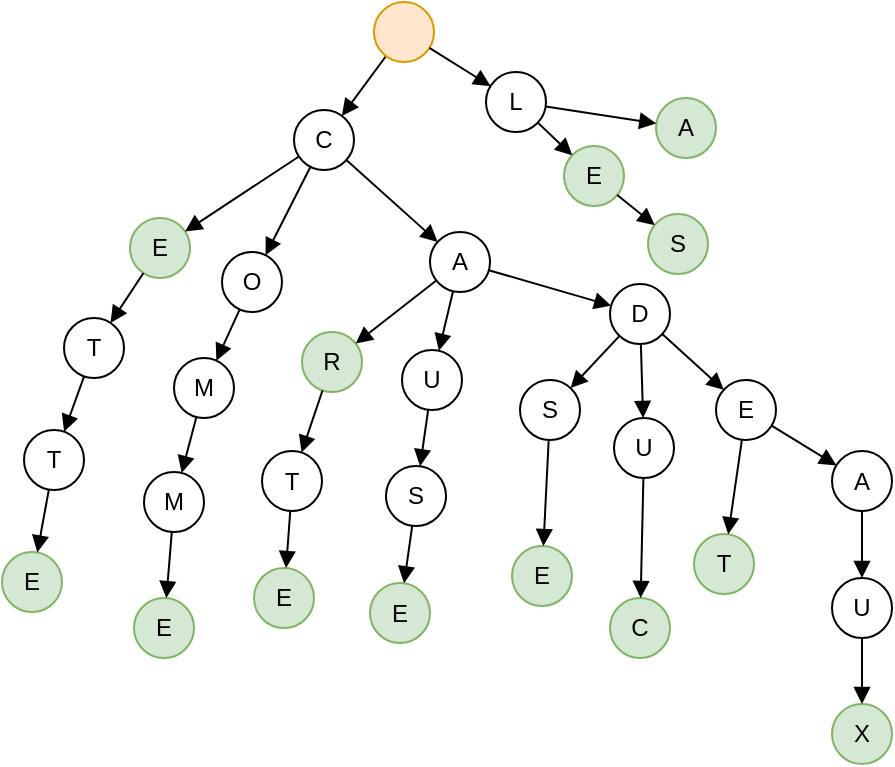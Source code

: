 <mxfile version="22.1.16" type="device">
  <diagram name="Page-1" id="bF4dPPyDbQ2TE73vLMhs">
    <mxGraphModel dx="1418" dy="940" grid="1" gridSize="10" guides="1" tooltips="1" connect="1" arrows="1" fold="1" page="1" pageScale="1" pageWidth="500" pageHeight="400" math="0" shadow="0">
      <root>
        <mxCell id="0" />
        <mxCell id="1" parent="0" />
        <mxCell id="xYSWZGd0gz0DvYh_ufvP-20" value="" style="endArrow=block;html=1;rounded=0;endFill=1;" parent="1" source="xYSWZGd0gz0DvYh_ufvP-34" target="xYSWZGd0gz0DvYh_ufvP-35" edge="1">
          <mxGeometry width="50" height="50" relative="1" as="geometry">
            <mxPoint x="182.118" y="49.307" as="sourcePoint" />
            <mxPoint x="163.806" y="71.63" as="targetPoint" />
          </mxGeometry>
        </mxCell>
        <mxCell id="xYSWZGd0gz0DvYh_ufvP-34" value="" style="ellipse;whiteSpace=wrap;html=1;aspect=fixed;fillColor=#ffe6cc;strokeColor=#d79b00;" parent="1" vertex="1">
          <mxGeometry x="194" y="8" width="30" height="30" as="geometry" />
        </mxCell>
        <mxCell id="xYSWZGd0gz0DvYh_ufvP-35" value="C" style="ellipse;whiteSpace=wrap;html=1;aspect=fixed;" parent="1" vertex="1">
          <mxGeometry x="154" y="62" width="30" height="30" as="geometry" />
        </mxCell>
        <mxCell id="xYSWZGd0gz0DvYh_ufvP-36" value="E" style="ellipse;whiteSpace=wrap;html=1;aspect=fixed;fillColor=#d5e8d4;strokeColor=#82b366;" parent="1" vertex="1">
          <mxGeometry x="72" y="116" width="30" height="30" as="geometry" />
        </mxCell>
        <mxCell id="xYSWZGd0gz0DvYh_ufvP-37" value="O" style="ellipse;whiteSpace=wrap;html=1;aspect=fixed;" parent="1" vertex="1">
          <mxGeometry x="118" y="133" width="30" height="30" as="geometry" />
        </mxCell>
        <mxCell id="xYSWZGd0gz0DvYh_ufvP-38" value="A" style="ellipse;whiteSpace=wrap;html=1;aspect=fixed;" parent="1" vertex="1">
          <mxGeometry x="222" y="123" width="30" height="30" as="geometry" />
        </mxCell>
        <mxCell id="xYSWZGd0gz0DvYh_ufvP-39" value="E" style="ellipse;whiteSpace=wrap;html=1;aspect=fixed;fillColor=#d5e8d4;strokeColor=#82b366;" parent="1" vertex="1">
          <mxGeometry x="8" y="283" width="30" height="30" as="geometry" />
        </mxCell>
        <mxCell id="xYSWZGd0gz0DvYh_ufvP-40" value="T" style="ellipse;whiteSpace=wrap;html=1;aspect=fixed;" parent="1" vertex="1">
          <mxGeometry x="39" y="166" width="30" height="30" as="geometry" />
        </mxCell>
        <mxCell id="xYSWZGd0gz0DvYh_ufvP-41" value="T" style="ellipse;whiteSpace=wrap;html=1;aspect=fixed;" parent="1" vertex="1">
          <mxGeometry x="19" y="222" width="30" height="30" as="geometry" />
        </mxCell>
        <mxCell id="xYSWZGd0gz0DvYh_ufvP-42" value="" style="endArrow=block;html=1;rounded=0;endFill=1;" parent="1" source="xYSWZGd0gz0DvYh_ufvP-35" target="xYSWZGd0gz0DvYh_ufvP-36" edge="1">
          <mxGeometry width="50" height="50" relative="1" as="geometry">
            <mxPoint x="209" y="51" as="sourcePoint" />
            <mxPoint x="173.806" y="81.63" as="targetPoint" />
          </mxGeometry>
        </mxCell>
        <mxCell id="xYSWZGd0gz0DvYh_ufvP-43" value="" style="endArrow=block;html=1;rounded=0;endFill=1;" parent="1" source="xYSWZGd0gz0DvYh_ufvP-36" target="xYSWZGd0gz0DvYh_ufvP-40" edge="1">
          <mxGeometry width="50" height="50" relative="1" as="geometry">
            <mxPoint x="219" y="61" as="sourcePoint" />
            <mxPoint x="183.806" y="91.63" as="targetPoint" />
          </mxGeometry>
        </mxCell>
        <mxCell id="xYSWZGd0gz0DvYh_ufvP-44" value="" style="endArrow=block;html=1;rounded=0;endFill=1;" parent="1" source="xYSWZGd0gz0DvYh_ufvP-40" target="xYSWZGd0gz0DvYh_ufvP-41" edge="1">
          <mxGeometry width="50" height="50" relative="1" as="geometry">
            <mxPoint x="229" y="71" as="sourcePoint" />
            <mxPoint x="193.806" y="101.63" as="targetPoint" />
          </mxGeometry>
        </mxCell>
        <mxCell id="xYSWZGd0gz0DvYh_ufvP-45" value="" style="endArrow=block;html=1;rounded=0;endFill=1;" parent="1" source="xYSWZGd0gz0DvYh_ufvP-41" target="xYSWZGd0gz0DvYh_ufvP-39" edge="1">
          <mxGeometry width="50" height="50" relative="1" as="geometry">
            <mxPoint x="239" y="81" as="sourcePoint" />
            <mxPoint x="203.806" y="111.63" as="targetPoint" />
          </mxGeometry>
        </mxCell>
        <mxCell id="xYSWZGd0gz0DvYh_ufvP-46" value="E" style="ellipse;whiteSpace=wrap;html=1;aspect=fixed;fillColor=#d5e8d4;strokeColor=#82b366;" parent="1" vertex="1">
          <mxGeometry x="74" y="306" width="30" height="30" as="geometry" />
        </mxCell>
        <mxCell id="xYSWZGd0gz0DvYh_ufvP-47" value="M" style="ellipse;whiteSpace=wrap;html=1;aspect=fixed;" parent="1" vertex="1">
          <mxGeometry x="94" y="186" width="30" height="30" as="geometry" />
        </mxCell>
        <mxCell id="xYSWZGd0gz0DvYh_ufvP-48" value="M" style="ellipse;whiteSpace=wrap;html=1;aspect=fixed;" parent="1" vertex="1">
          <mxGeometry x="79" y="243" width="30" height="30" as="geometry" />
        </mxCell>
        <mxCell id="xYSWZGd0gz0DvYh_ufvP-49" value="" style="endArrow=block;html=1;rounded=0;endFill=1;" parent="1" source="xYSWZGd0gz0DvYh_ufvP-37" target="xYSWZGd0gz0DvYh_ufvP-47" edge="1">
          <mxGeometry width="50" height="50" relative="1" as="geometry">
            <mxPoint x="190.5" y="143" as="sourcePoint" />
            <mxPoint x="279.306" y="75.63" as="targetPoint" />
          </mxGeometry>
        </mxCell>
        <mxCell id="xYSWZGd0gz0DvYh_ufvP-50" value="" style="endArrow=block;html=1;rounded=0;endFill=1;" parent="1" source="xYSWZGd0gz0DvYh_ufvP-47" target="xYSWZGd0gz0DvYh_ufvP-48" edge="1">
          <mxGeometry width="50" height="50" relative="1" as="geometry">
            <mxPoint x="324.5" y="55" as="sourcePoint" />
            <mxPoint x="289.306" y="85.63" as="targetPoint" />
          </mxGeometry>
        </mxCell>
        <mxCell id="xYSWZGd0gz0DvYh_ufvP-51" value="" style="endArrow=block;html=1;rounded=0;endFill=1;" parent="1" source="xYSWZGd0gz0DvYh_ufvP-48" target="xYSWZGd0gz0DvYh_ufvP-46" edge="1">
          <mxGeometry width="50" height="50" relative="1" as="geometry">
            <mxPoint x="334.5" y="65" as="sourcePoint" />
            <mxPoint x="299.306" y="95.63" as="targetPoint" />
          </mxGeometry>
        </mxCell>
        <mxCell id="xYSWZGd0gz0DvYh_ufvP-52" value="" style="endArrow=block;html=1;rounded=0;endFill=1;" parent="1" source="xYSWZGd0gz0DvYh_ufvP-35" target="xYSWZGd0gz0DvYh_ufvP-37" edge="1">
          <mxGeometry width="50" height="50" relative="1" as="geometry">
            <mxPoint x="211" y="53" as="sourcePoint" />
            <mxPoint x="173" y="97" as="targetPoint" />
          </mxGeometry>
        </mxCell>
        <mxCell id="xYSWZGd0gz0DvYh_ufvP-53" value="E" style="ellipse;whiteSpace=wrap;html=1;aspect=fixed;fillColor=#d5e8d4;strokeColor=#82b366;" parent="1" vertex="1">
          <mxGeometry x="134" y="291" width="30" height="30" as="geometry" />
        </mxCell>
        <mxCell id="xYSWZGd0gz0DvYh_ufvP-54" value="R" style="ellipse;whiteSpace=wrap;html=1;aspect=fixed;fillColor=#d5e8d4;strokeColor=#82b366;" parent="1" vertex="1">
          <mxGeometry x="158" y="173" width="30" height="30" as="geometry" />
        </mxCell>
        <mxCell id="xYSWZGd0gz0DvYh_ufvP-55" value="T" style="ellipse;whiteSpace=wrap;html=1;aspect=fixed;" parent="1" vertex="1">
          <mxGeometry x="138" y="232.5" width="30" height="30" as="geometry" />
        </mxCell>
        <mxCell id="xYSWZGd0gz0DvYh_ufvP-56" value="" style="endArrow=block;html=1;rounded=0;endFill=1;" parent="1" source="xYSWZGd0gz0DvYh_ufvP-38" target="xYSWZGd0gz0DvYh_ufvP-54" edge="1">
          <mxGeometry width="50" height="50" relative="1" as="geometry">
            <mxPoint x="198" y="186" as="sourcePoint" />
            <mxPoint x="329.306" y="83.63" as="targetPoint" />
          </mxGeometry>
        </mxCell>
        <mxCell id="xYSWZGd0gz0DvYh_ufvP-57" value="" style="endArrow=block;html=1;rounded=0;endFill=1;" parent="1" source="xYSWZGd0gz0DvYh_ufvP-54" target="xYSWZGd0gz0DvYh_ufvP-55" edge="1">
          <mxGeometry width="50" height="50" relative="1" as="geometry">
            <mxPoint x="374.5" y="63" as="sourcePoint" />
            <mxPoint x="339.306" y="93.63" as="targetPoint" />
          </mxGeometry>
        </mxCell>
        <mxCell id="xYSWZGd0gz0DvYh_ufvP-58" value="" style="endArrow=block;html=1;rounded=0;endFill=1;" parent="1" source="xYSWZGd0gz0DvYh_ufvP-55" target="xYSWZGd0gz0DvYh_ufvP-53" edge="1">
          <mxGeometry width="50" height="50" relative="1" as="geometry">
            <mxPoint x="384.5" y="73" as="sourcePoint" />
            <mxPoint x="349.306" y="103.63" as="targetPoint" />
          </mxGeometry>
        </mxCell>
        <mxCell id="xYSWZGd0gz0DvYh_ufvP-65" value="" style="endArrow=block;html=1;rounded=0;endFill=1;" parent="1" source="xYSWZGd0gz0DvYh_ufvP-35" target="xYSWZGd0gz0DvYh_ufvP-38" edge="1">
          <mxGeometry width="50" height="50" relative="1" as="geometry">
            <mxPoint x="161" y="132" as="sourcePoint" />
            <mxPoint x="163" y="149" as="targetPoint" />
          </mxGeometry>
        </mxCell>
        <mxCell id="xYSWZGd0gz0DvYh_ufvP-66" value="E" style="ellipse;whiteSpace=wrap;html=1;aspect=fixed;fillColor=#d5e8d4;strokeColor=#82b366;" parent="1" vertex="1">
          <mxGeometry x="192" y="298.5" width="30" height="30" as="geometry" />
        </mxCell>
        <mxCell id="xYSWZGd0gz0DvYh_ufvP-67" value="U" style="ellipse;whiteSpace=wrap;html=1;aspect=fixed;" parent="1" vertex="1">
          <mxGeometry x="208" y="182" width="30" height="30" as="geometry" />
        </mxCell>
        <mxCell id="xYSWZGd0gz0DvYh_ufvP-68" value="S" style="ellipse;whiteSpace=wrap;html=1;aspect=fixed;" parent="1" vertex="1">
          <mxGeometry x="200" y="240" width="30" height="30" as="geometry" />
        </mxCell>
        <mxCell id="xYSWZGd0gz0DvYh_ufvP-69" value="" style="endArrow=block;html=1;rounded=0;endFill=1;" parent="1" source="xYSWZGd0gz0DvYh_ufvP-38" target="xYSWZGd0gz0DvYh_ufvP-67" edge="1">
          <mxGeometry width="50" height="50" relative="1" as="geometry">
            <mxPoint x="259" y="182" as="sourcePoint" />
            <mxPoint x="385.306" y="87.63" as="targetPoint" />
            <Array as="points" />
          </mxGeometry>
        </mxCell>
        <mxCell id="xYSWZGd0gz0DvYh_ufvP-70" value="" style="endArrow=block;html=1;rounded=0;endFill=1;" parent="1" source="xYSWZGd0gz0DvYh_ufvP-67" target="xYSWZGd0gz0DvYh_ufvP-68" edge="1">
          <mxGeometry width="50" height="50" relative="1" as="geometry">
            <mxPoint x="430.5" y="67" as="sourcePoint" />
            <mxPoint x="395.306" y="97.63" as="targetPoint" />
          </mxGeometry>
        </mxCell>
        <mxCell id="xYSWZGd0gz0DvYh_ufvP-71" value="" style="endArrow=block;html=1;rounded=0;endFill=1;" parent="1" source="xYSWZGd0gz0DvYh_ufvP-68" target="xYSWZGd0gz0DvYh_ufvP-66" edge="1">
          <mxGeometry width="50" height="50" relative="1" as="geometry">
            <mxPoint x="440.5" y="77" as="sourcePoint" />
            <mxPoint x="405.306" y="107.63" as="targetPoint" />
          </mxGeometry>
        </mxCell>
        <mxCell id="xYSWZGd0gz0DvYh_ufvP-72" value="E" style="ellipse;whiteSpace=wrap;html=1;aspect=fixed;fillColor=#d5e8d4;strokeColor=#82b366;" parent="1" vertex="1">
          <mxGeometry x="263" y="280" width="30" height="30" as="geometry" />
        </mxCell>
        <mxCell id="xYSWZGd0gz0DvYh_ufvP-73" value="D" style="ellipse;whiteSpace=wrap;html=1;aspect=fixed;" parent="1" vertex="1">
          <mxGeometry x="312" y="149" width="30" height="30" as="geometry" />
        </mxCell>
        <mxCell id="xYSWZGd0gz0DvYh_ufvP-74" value="S" style="ellipse;whiteSpace=wrap;html=1;aspect=fixed;" parent="1" vertex="1">
          <mxGeometry x="267" y="197" width="30" height="30" as="geometry" />
        </mxCell>
        <mxCell id="xYSWZGd0gz0DvYh_ufvP-75" value="" style="endArrow=block;html=1;rounded=0;endFill=1;" parent="1" source="xYSWZGd0gz0DvYh_ufvP-38" target="xYSWZGd0gz0DvYh_ufvP-73" edge="1">
          <mxGeometry width="50" height="50" relative="1" as="geometry">
            <mxPoint x="281" y="165.5" as="sourcePoint" />
            <mxPoint x="447.306" y="76.13" as="targetPoint" />
            <Array as="points" />
          </mxGeometry>
        </mxCell>
        <mxCell id="xYSWZGd0gz0DvYh_ufvP-76" value="" style="endArrow=block;html=1;rounded=0;endFill=1;" parent="1" source="xYSWZGd0gz0DvYh_ufvP-73" target="xYSWZGd0gz0DvYh_ufvP-74" edge="1">
          <mxGeometry width="50" height="50" relative="1" as="geometry">
            <mxPoint x="492.5" y="55.5" as="sourcePoint" />
            <mxPoint x="457.306" y="86.13" as="targetPoint" />
          </mxGeometry>
        </mxCell>
        <mxCell id="xYSWZGd0gz0DvYh_ufvP-77" value="" style="endArrow=block;html=1;rounded=0;endFill=1;" parent="1" source="xYSWZGd0gz0DvYh_ufvP-74" target="xYSWZGd0gz0DvYh_ufvP-72" edge="1">
          <mxGeometry width="50" height="50" relative="1" as="geometry">
            <mxPoint x="502.5" y="65.5" as="sourcePoint" />
            <mxPoint x="467.306" y="96.13" as="targetPoint" />
          </mxGeometry>
        </mxCell>
        <mxCell id="xYSWZGd0gz0DvYh_ufvP-78" value="C" style="ellipse;whiteSpace=wrap;html=1;aspect=fixed;fillColor=#d5e8d4;strokeColor=#82b366;" parent="1" vertex="1">
          <mxGeometry x="312" y="306" width="30" height="30" as="geometry" />
        </mxCell>
        <mxCell id="xYSWZGd0gz0DvYh_ufvP-79" value="U" style="ellipse;whiteSpace=wrap;html=1;aspect=fixed;" parent="1" vertex="1">
          <mxGeometry x="314" y="216" width="30" height="30" as="geometry" />
        </mxCell>
        <mxCell id="xYSWZGd0gz0DvYh_ufvP-80" value="" style="endArrow=block;html=1;rounded=0;endFill=1;" parent="1" source="xYSWZGd0gz0DvYh_ufvP-73" target="xYSWZGd0gz0DvYh_ufvP-79" edge="1">
          <mxGeometry width="50" height="50" relative="1" as="geometry">
            <mxPoint x="350" y="246.5" as="sourcePoint" />
            <mxPoint x="509.306" y="101.63" as="targetPoint" />
          </mxGeometry>
        </mxCell>
        <mxCell id="xYSWZGd0gz0DvYh_ufvP-81" value="" style="endArrow=block;html=1;rounded=0;endFill=1;" parent="1" source="xYSWZGd0gz0DvYh_ufvP-79" target="xYSWZGd0gz0DvYh_ufvP-78" edge="1">
          <mxGeometry width="50" height="50" relative="1" as="geometry">
            <mxPoint x="554.5" y="81" as="sourcePoint" />
            <mxPoint x="519.306" y="111.63" as="targetPoint" />
          </mxGeometry>
        </mxCell>
        <mxCell id="xYSWZGd0gz0DvYh_ufvP-85" value="T" style="ellipse;whiteSpace=wrap;html=1;aspect=fixed;fillColor=#d5e8d4;strokeColor=#82b366;" parent="1" vertex="1">
          <mxGeometry x="354" y="274" width="30" height="30" as="geometry" />
        </mxCell>
        <mxCell id="xYSWZGd0gz0DvYh_ufvP-86" value="E" style="ellipse;whiteSpace=wrap;html=1;aspect=fixed;" parent="1" vertex="1">
          <mxGeometry x="365" y="197" width="30" height="30" as="geometry" />
        </mxCell>
        <mxCell id="xYSWZGd0gz0DvYh_ufvP-87" value="" style="endArrow=block;html=1;rounded=0;endFill=1;" parent="1" source="xYSWZGd0gz0DvYh_ufvP-73" target="xYSWZGd0gz0DvYh_ufvP-86" edge="1">
          <mxGeometry width="50" height="50" relative="1" as="geometry">
            <mxPoint x="364" y="223" as="sourcePoint" />
            <mxPoint x="560.306" y="93.63" as="targetPoint" />
          </mxGeometry>
        </mxCell>
        <mxCell id="xYSWZGd0gz0DvYh_ufvP-88" value="" style="endArrow=block;html=1;rounded=0;endFill=1;" parent="1" source="xYSWZGd0gz0DvYh_ufvP-86" target="xYSWZGd0gz0DvYh_ufvP-85" edge="1">
          <mxGeometry width="50" height="50" relative="1" as="geometry">
            <mxPoint x="605.5" y="73" as="sourcePoint" />
            <mxPoint x="570.306" y="103.63" as="targetPoint" />
          </mxGeometry>
        </mxCell>
        <mxCell id="xYSWZGd0gz0DvYh_ufvP-89" value="" style="endArrow=block;html=1;rounded=0;endFill=1;" parent="1" source="xYSWZGd0gz0DvYh_ufvP-34" target="xYSWZGd0gz0DvYh_ufvP-90" edge="1">
          <mxGeometry width="50" height="50" relative="1" as="geometry">
            <mxPoint x="396" y="39" as="sourcePoint" />
            <mxPoint x="358.806" y="67.63" as="targetPoint" />
          </mxGeometry>
        </mxCell>
        <mxCell id="xYSWZGd0gz0DvYh_ufvP-90" value="L" style="ellipse;whiteSpace=wrap;html=1;aspect=fixed;" parent="1" vertex="1">
          <mxGeometry x="250" y="43" width="30" height="30" as="geometry" />
        </mxCell>
        <mxCell id="xYSWZGd0gz0DvYh_ufvP-91" value="E" style="ellipse;whiteSpace=wrap;html=1;aspect=fixed;fillColor=#d5e8d4;strokeColor=#82b366;" parent="1" vertex="1">
          <mxGeometry x="289" y="80" width="30" height="30" as="geometry" />
        </mxCell>
        <mxCell id="xYSWZGd0gz0DvYh_ufvP-92" value="" style="endArrow=block;html=1;rounded=0;endFill=1;" parent="1" source="xYSWZGd0gz0DvYh_ufvP-90" target="xYSWZGd0gz0DvYh_ufvP-91" edge="1">
          <mxGeometry width="50" height="50" relative="1" as="geometry">
            <mxPoint x="404" y="47" as="sourcePoint" />
            <mxPoint x="368.806" y="77.63" as="targetPoint" />
          </mxGeometry>
        </mxCell>
        <mxCell id="xYSWZGd0gz0DvYh_ufvP-93" value="X" style="ellipse;whiteSpace=wrap;html=1;aspect=fixed;fillColor=#d5e8d4;strokeColor=#82b366;" parent="1" vertex="1">
          <mxGeometry x="423" y="359" width="30" height="30" as="geometry" />
        </mxCell>
        <mxCell id="xYSWZGd0gz0DvYh_ufvP-94" value="A" style="ellipse;whiteSpace=wrap;html=1;aspect=fixed;" parent="1" vertex="1">
          <mxGeometry x="423" y="232.5" width="30" height="30" as="geometry" />
        </mxCell>
        <mxCell id="xYSWZGd0gz0DvYh_ufvP-95" value="U" style="ellipse;whiteSpace=wrap;html=1;aspect=fixed;" parent="1" vertex="1">
          <mxGeometry x="423" y="296" width="30" height="30" as="geometry" />
        </mxCell>
        <mxCell id="xYSWZGd0gz0DvYh_ufvP-96" value="" style="endArrow=block;html=1;rounded=0;endFill=1;" parent="1" source="xYSWZGd0gz0DvYh_ufvP-86" target="xYSWZGd0gz0DvYh_ufvP-94" edge="1">
          <mxGeometry width="50" height="50" relative="1" as="geometry">
            <mxPoint x="422" y="268" as="sourcePoint" />
            <mxPoint x="588.306" y="178.63" as="targetPoint" />
            <Array as="points" />
          </mxGeometry>
        </mxCell>
        <mxCell id="xYSWZGd0gz0DvYh_ufvP-97" value="" style="endArrow=block;html=1;rounded=0;endFill=1;" parent="1" source="xYSWZGd0gz0DvYh_ufvP-94" target="xYSWZGd0gz0DvYh_ufvP-95" edge="1">
          <mxGeometry width="50" height="50" relative="1" as="geometry">
            <mxPoint x="633.5" y="158" as="sourcePoint" />
            <mxPoint x="598.306" y="188.63" as="targetPoint" />
          </mxGeometry>
        </mxCell>
        <mxCell id="xYSWZGd0gz0DvYh_ufvP-98" value="" style="endArrow=block;html=1;rounded=0;endFill=1;" parent="1" source="xYSWZGd0gz0DvYh_ufvP-95" target="xYSWZGd0gz0DvYh_ufvP-93" edge="1">
          <mxGeometry width="50" height="50" relative="1" as="geometry">
            <mxPoint x="643.5" y="168" as="sourcePoint" />
            <mxPoint x="608.306" y="198.63" as="targetPoint" />
          </mxGeometry>
        </mxCell>
        <mxCell id="xYSWZGd0gz0DvYh_ufvP-99" value="A" style="ellipse;whiteSpace=wrap;html=1;aspect=fixed;fillColor=#d5e8d4;strokeColor=#82b366;" parent="1" vertex="1">
          <mxGeometry x="335" y="56" width="30" height="30" as="geometry" />
        </mxCell>
        <mxCell id="xYSWZGd0gz0DvYh_ufvP-100" value="" style="endArrow=block;html=1;rounded=0;endFill=1;" parent="1" source="xYSWZGd0gz0DvYh_ufvP-90" target="xYSWZGd0gz0DvYh_ufvP-99" edge="1">
          <mxGeometry width="50" height="50" relative="1" as="geometry">
            <mxPoint x="229" y="44" as="sourcePoint" />
            <mxPoint x="257" y="78" as="targetPoint" />
          </mxGeometry>
        </mxCell>
        <mxCell id="xYSWZGd0gz0DvYh_ufvP-101" value="S" style="ellipse;whiteSpace=wrap;html=1;aspect=fixed;fillColor=#d5e8d4;strokeColor=#82b366;" parent="1" vertex="1">
          <mxGeometry x="331" y="114" width="30" height="30" as="geometry" />
        </mxCell>
        <mxCell id="xYSWZGd0gz0DvYh_ufvP-103" value="" style="endArrow=block;html=1;rounded=0;endFill=1;" parent="1" source="xYSWZGd0gz0DvYh_ufvP-91" target="xYSWZGd0gz0DvYh_ufvP-101" edge="1">
          <mxGeometry width="50" height="50" relative="1" as="geometry">
            <mxPoint x="290" y="70" as="sourcePoint" />
            <mxPoint x="345" y="79" as="targetPoint" />
          </mxGeometry>
        </mxCell>
      </root>
    </mxGraphModel>
  </diagram>
</mxfile>
